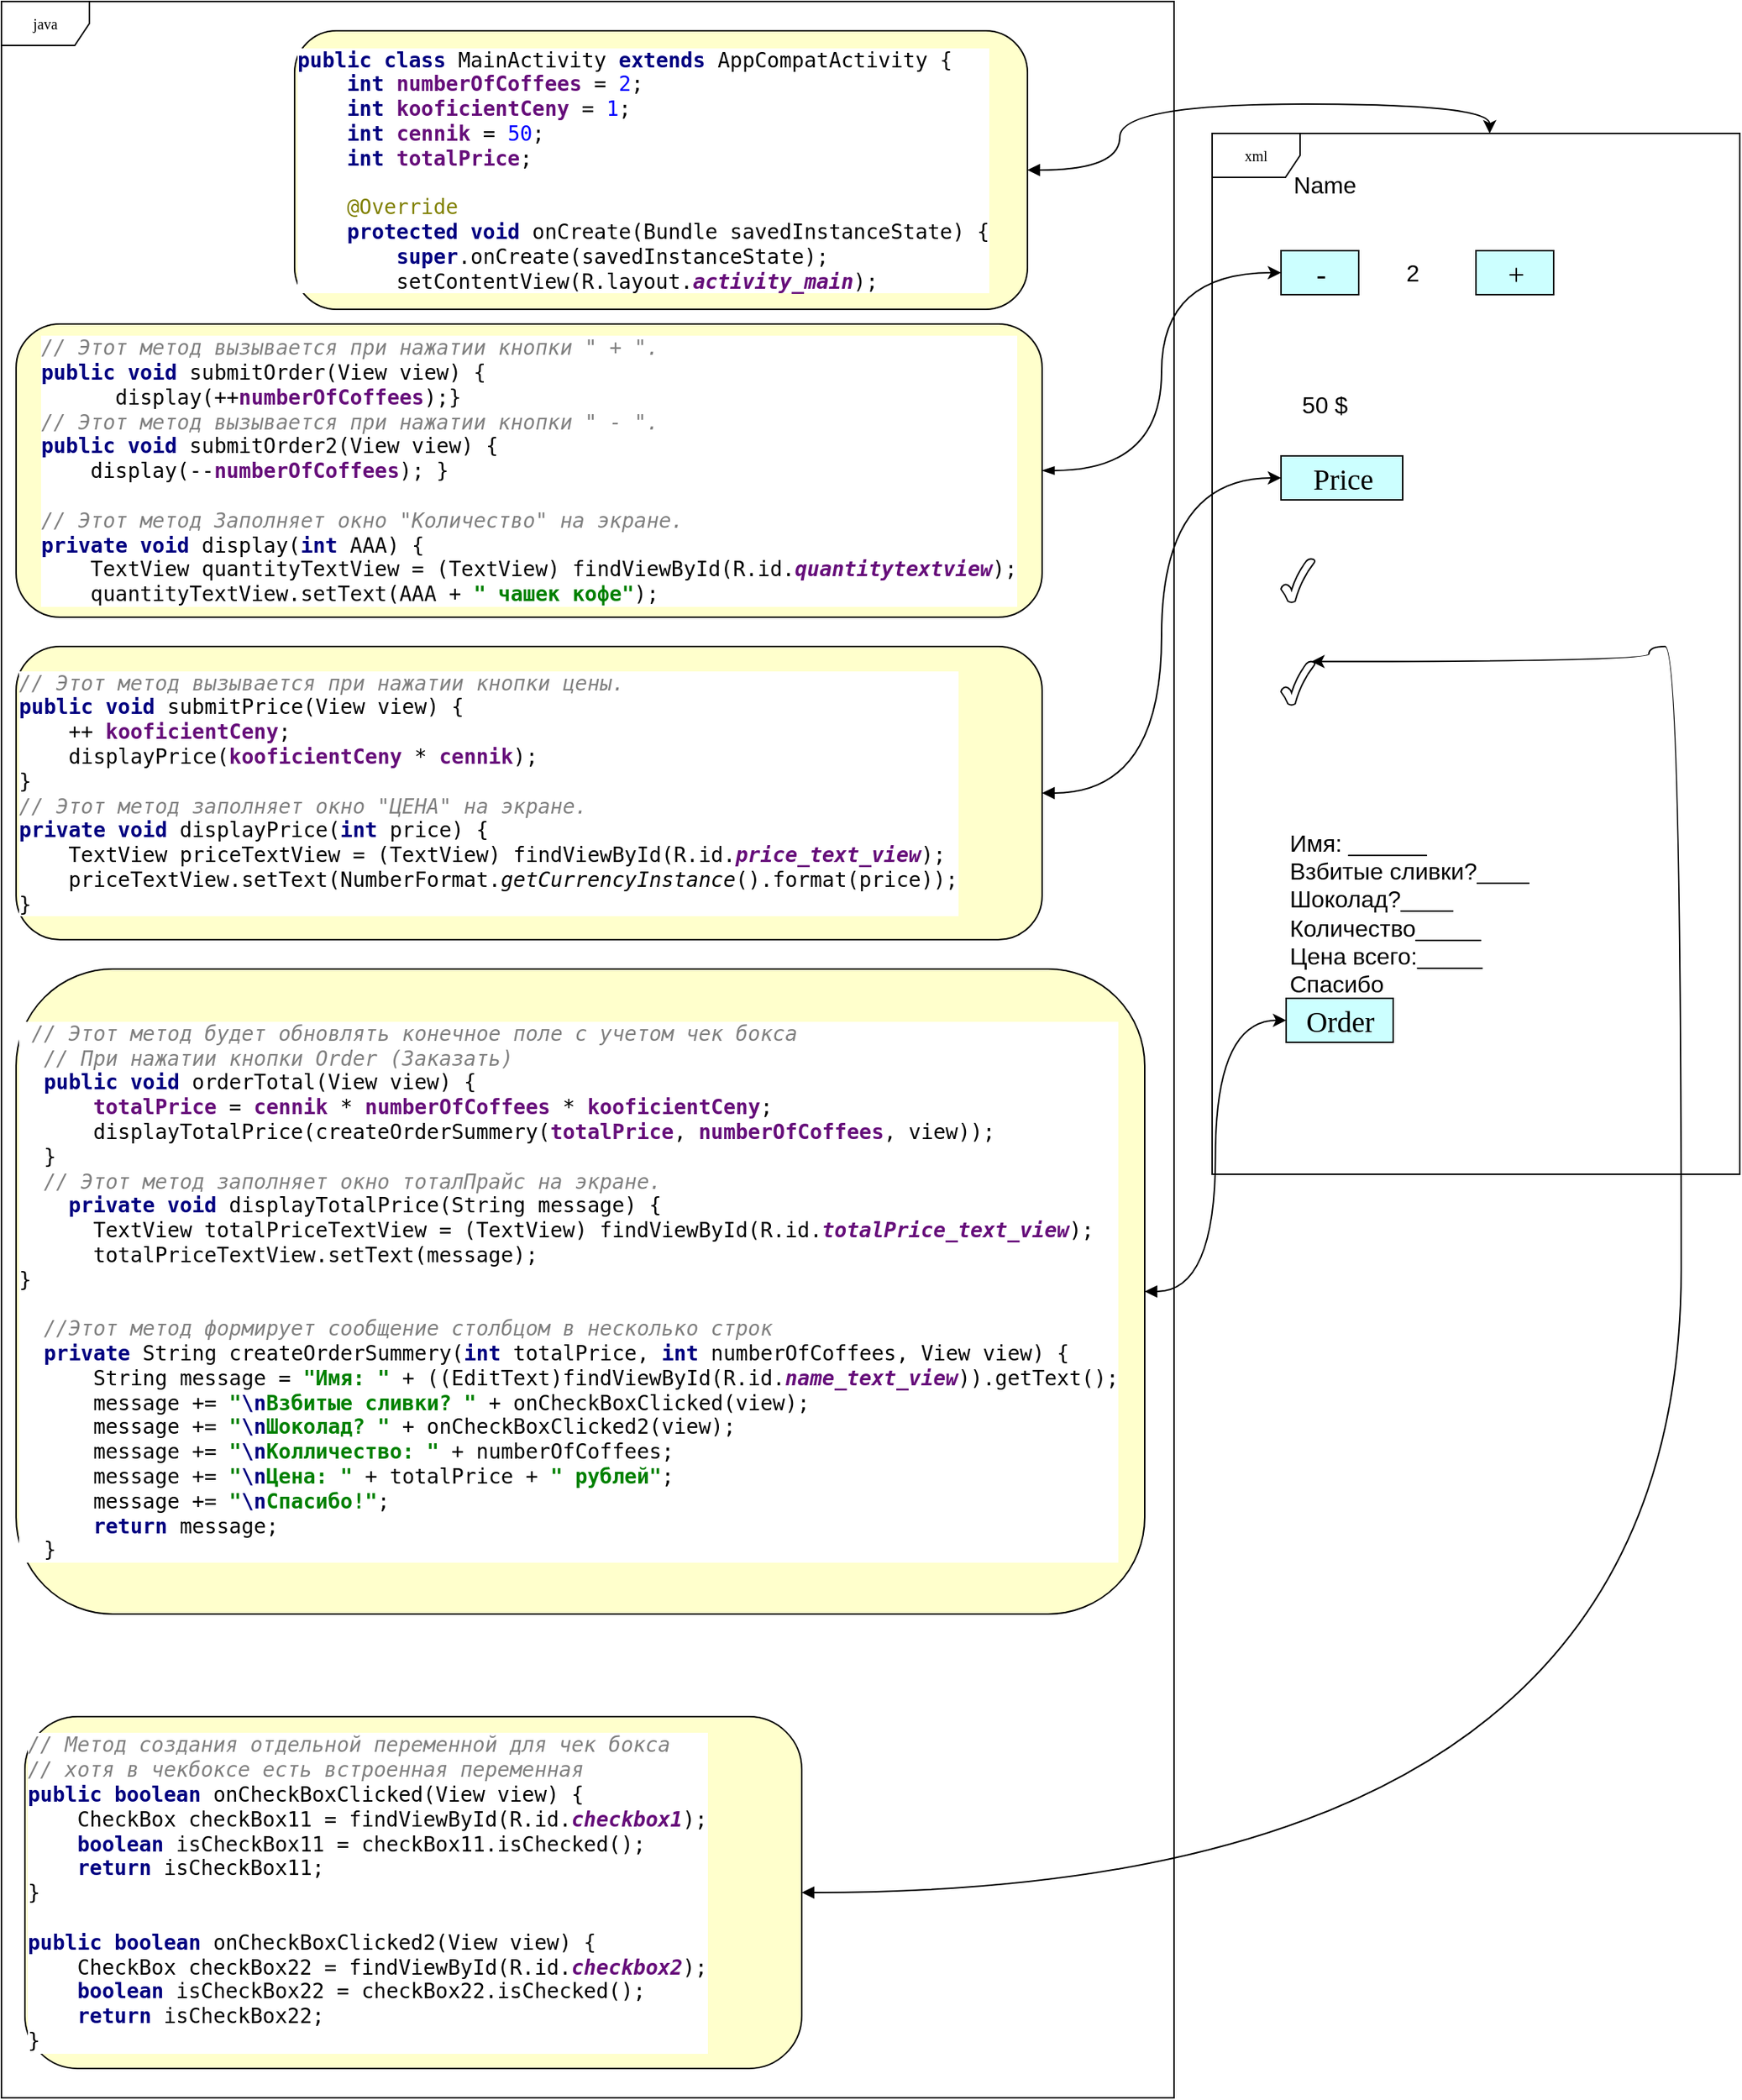 <mxfile version="20.7.4" type="device"><diagram id="fTh5MJ96ZfEBjHuStufl" name="JastJava"><mxGraphModel dx="3550" dy="2075" grid="1" gridSize="10" guides="1" tooltips="1" connect="1" arrows="1" fold="1" page="1" pageScale="1.5" pageWidth="827" pageHeight="1169" math="0" shadow="0"><root><mxCell id="0"/><mxCell id="1" parent="0"/><mxCell id="TjNABbFMx3w0kVDh5vmo-1" value="xml" style="shape=umlFrame;whiteSpace=wrap;html=1;rounded=0;shadow=0;comic=0;labelBackgroundColor=none;strokeWidth=1;fontFamily=Verdana;fontSize=10;align=center;" vertex="1" parent="1"><mxGeometry x="840" y="100" width="360" height="710" as="geometry"/></mxCell><mxCell id="TjNABbFMx3w0kVDh5vmo-2" value="java" style="shape=umlFrame;whiteSpace=wrap;html=1;rounded=0;shadow=0;comic=0;labelBackgroundColor=none;strokeWidth=1;fontFamily=Verdana;fontSize=10;align=center;" vertex="1" parent="1"><mxGeometry x="14" y="10" width="800" height="1430" as="geometry"/></mxCell><mxCell id="TGwIvReeQ_TRtxQoMEI--1" value="&lt;font style=&quot;font-size: 20px;&quot;&gt;-&lt;/font&gt;" style="html=1;rounded=0;shadow=0;comic=0;labelBackgroundColor=none;strokeWidth=1;fontFamily=Verdana;fontSize=10;align=center;fillColor=#CCFFFF;" vertex="1" parent="1"><mxGeometry x="887" y="180" width="53" height="30" as="geometry"/></mxCell><mxCell id="TGwIvReeQ_TRtxQoMEI--2" value="Name" style="text;html=1;strokeColor=none;fillColor=none;align=center;verticalAlign=middle;whiteSpace=wrap;rounded=0;fontSize=16;fontColor=#000000;" vertex="1" parent="1"><mxGeometry x="887" y="120" width="60" height="30" as="geometry"/></mxCell><mxCell id="TGwIvReeQ_TRtxQoMEI--3" value="&lt;font style=&quot;font-size: 20px;&quot;&gt;+&lt;/font&gt;" style="html=1;rounded=0;shadow=0;comic=0;labelBackgroundColor=none;strokeWidth=1;fontFamily=Verdana;fontSize=10;align=center;fillColor=#CCFFFF;" vertex="1" parent="1"><mxGeometry x="1020" y="180" width="53" height="30" as="geometry"/></mxCell><mxCell id="TGwIvReeQ_TRtxQoMEI--4" value="2" style="text;html=1;strokeColor=none;fillColor=none;align=center;verticalAlign=middle;whiteSpace=wrap;rounded=0;fontSize=16;fontColor=#000000;" vertex="1" parent="1"><mxGeometry x="947" y="180" width="60" height="30" as="geometry"/></mxCell><mxCell id="TGwIvReeQ_TRtxQoMEI--5" value="50 $" style="text;html=1;strokeColor=none;fillColor=none;align=center;verticalAlign=middle;whiteSpace=wrap;rounded=0;fontSize=16;fontColor=#000000;" vertex="1" parent="1"><mxGeometry x="887" y="270" width="60" height="30" as="geometry"/></mxCell><mxCell id="TGwIvReeQ_TRtxQoMEI--6" value="&lt;font style=&quot;font-size: 20px;&quot;&gt;Price&lt;/font&gt;" style="html=1;rounded=0;shadow=0;comic=0;labelBackgroundColor=none;strokeWidth=1;fontFamily=Verdana;fontSize=10;align=center;fillColor=#CCFFFF;" vertex="1" parent="1"><mxGeometry x="887" y="320" width="83" height="30" as="geometry"/></mxCell><mxCell id="TGwIvReeQ_TRtxQoMEI--8" value="" style="verticalLabelPosition=bottom;verticalAlign=top;html=1;shape=mxgraph.basic.tick;strokeColor=default;fontSize=20;" vertex="1" parent="1"><mxGeometry x="887" y="390" width="23" height="30" as="geometry"/></mxCell><mxCell id="TGwIvReeQ_TRtxQoMEI--9" value="" style="verticalLabelPosition=bottom;verticalAlign=top;html=1;shape=mxgraph.basic.tick;strokeColor=default;fontSize=20;" vertex="1" parent="1"><mxGeometry x="887" y="460" width="23" height="30" as="geometry"/></mxCell><mxCell id="TGwIvReeQ_TRtxQoMEI--10" value="&lt;font style=&quot;font-size: 20px;&quot;&gt;Order&lt;/font&gt;" style="html=1;rounded=0;shadow=0;comic=0;labelBackgroundColor=none;strokeWidth=1;fontFamily=Verdana;fontSize=10;align=center;fillColor=#CCFFFF;" vertex="1" parent="1"><mxGeometry x="890.5" y="690" width="73" height="30" as="geometry"/></mxCell><mxCell id="TGwIvReeQ_TRtxQoMEI--11" value="Имя: ______&lt;br&gt;Взбитые сливки?____&lt;br&gt;Шоколад?____&lt;br&gt;Количество_____&lt;br&gt;Цена всего:_____&lt;br&gt;Спасибо" style="text;html=1;strokeColor=none;fillColor=none;align=left;verticalAlign=middle;whiteSpace=wrap;rounded=0;fontSize=16;fontColor=#000000;" vertex="1" parent="1"><mxGeometry x="890.5" y="577" width="186.5" height="110" as="geometry"/></mxCell><mxCell id="5U4jA8aItg54zwS9QVXO-1" style="edgeStyle=orthogonalEdgeStyle;rounded=0;orthogonalLoop=1;jettySize=auto;html=1;entryX=0.526;entryY=0;entryDx=0;entryDy=0;entryPerimeter=0;fontSize=14;curved=1;startArrow=block;startFill=1;" edge="1" parent="1" source="TGwIvReeQ_TRtxQoMEI--12" target="TjNABbFMx3w0kVDh5vmo-1"><mxGeometry relative="1" as="geometry"/></mxCell><mxCell id="TGwIvReeQ_TRtxQoMEI--12" value="&lt;pre style=&quot;background-color: rgb(255, 255, 255); font-family: &amp;quot;JetBrains Mono&amp;quot;, monospace; font-size: 14px;&quot;&gt;&lt;pre style=&quot;font-family: &amp;quot;JetBrains Mono&amp;quot;, monospace;&quot;&gt;&lt;span style=&quot;color:#000080;font-weight:bold;&quot;&gt;public class &lt;/span&gt;MainActivity &lt;span style=&quot;color:#000080;font-weight:bold;&quot;&gt;extends &lt;/span&gt;AppCompatActivity {&lt;br&gt;    &lt;span style=&quot;color:#000080;font-weight:bold;&quot;&gt;int &lt;/span&gt;&lt;span style=&quot;color:#660e7a;font-weight:bold;&quot;&gt;numberOfCoffees &lt;/span&gt;= &lt;span style=&quot;color:#0000ff;&quot;&gt;2&lt;/span&gt;;&lt;br&gt;    &lt;span style=&quot;color:#000080;font-weight:bold;&quot;&gt;int &lt;/span&gt;&lt;span style=&quot;color:#660e7a;font-weight:bold;&quot;&gt;kooficientCeny &lt;/span&gt;= &lt;span style=&quot;color:#0000ff;&quot;&gt;1&lt;/span&gt;;&lt;br&gt;    &lt;span style=&quot;color:#000080;font-weight:bold;&quot;&gt;int &lt;/span&gt;&lt;span style=&quot;color:#660e7a;font-weight:bold;&quot;&gt;cennik &lt;/span&gt;= &lt;span style=&quot;color:#0000ff;&quot;&gt;50&lt;/span&gt;;&lt;br&gt;    &lt;span style=&quot;color:#000080;font-weight:bold;&quot;&gt;int &lt;/span&gt;&lt;span style=&quot;color:#660e7a;font-weight:bold;&quot;&gt;totalPrice&lt;/span&gt;;&lt;br&gt;&lt;br&gt;    &lt;span style=&quot;color:#808000;&quot;&gt;@Override&lt;br&gt;&lt;/span&gt;&lt;span style=&quot;color:#808000;&quot;&gt;    &lt;/span&gt;&lt;span style=&quot;color:#000080;font-weight:bold;&quot;&gt;protected void &lt;/span&gt;onCreate(Bundle savedInstanceState) {&lt;br&gt;        &lt;span style=&quot;color:#000080;font-weight:bold;&quot;&gt;super&lt;/span&gt;.onCreate(savedInstanceState);&lt;br&gt;        setContentView(R.layout.&lt;span style=&quot;color:#660e7a;font-weight:bold;font-style:italic;&quot;&gt;activity_main&lt;/span&gt;);&lt;/pre&gt;&lt;/pre&gt;" style="rounded=1;whiteSpace=wrap;html=1;labelBackgroundColor=none;strokeColor=default;fontSize=20;fillColor=#FFFFCC;align=left;" vertex="1" parent="1"><mxGeometry x="214" y="30" width="500" height="190" as="geometry"/></mxCell><mxCell id="5U4jA8aItg54zwS9QVXO-2" style="edgeStyle=orthogonalEdgeStyle;rounded=0;orthogonalLoop=1;jettySize=auto;html=1;entryX=0;entryY=0.5;entryDx=0;entryDy=0;fontSize=14;curved=1;startArrow=blockThin;startFill=1;" edge="1" parent="1" source="TGwIvReeQ_TRtxQoMEI--13" target="TGwIvReeQ_TRtxQoMEI--1"><mxGeometry relative="1" as="geometry"/></mxCell><mxCell id="TGwIvReeQ_TRtxQoMEI--13" value="&lt;pre style=&quot;border-color: var(--border-color); text-align: left; background-color: rgb(255, 255, 255); font-family: &amp;quot;JetBrains Mono&amp;quot;, monospace;&quot;&gt;&lt;span style=&quot;border-color: var(--border-color); color: rgb(128, 128, 128); font-style: italic;&quot;&gt;// Этот метод вызывается при нажатии кнопки &quot; + &quot;.&lt;br style=&quot;border-color: var(--border-color);&quot;&gt;&lt;/span&gt;&lt;span style=&quot;border-color: var(--border-color); color: rgb(0, 0, 128); font-weight: bold;&quot;&gt;public void &lt;/span&gt;submitOrder(View view) {&lt;br style=&quot;border-color: var(--border-color);&quot;&gt;      display(++&lt;span style=&quot;border-color: var(--border-color); color: rgb(102, 14, 122); font-weight: bold;&quot;&gt;numberOfCoffees&lt;/span&gt;);}&lt;br style=&quot;border-color: var(--border-color);&quot;&gt;&lt;span style=&quot;border-color: var(--border-color); color: rgb(128, 128, 128); font-style: italic;&quot;&gt;// Этот метод вызывается при нажатии кнопки &quot; - &quot;.&lt;br style=&quot;border-color: var(--border-color);&quot;&gt;&lt;/span&gt;&lt;span style=&quot;border-color: var(--border-color); color: rgb(0, 0, 128); font-weight: bold;&quot;&gt;public void &lt;/span&gt;submitOrder2(View view) {&lt;br style=&quot;border-color: var(--border-color);&quot;&gt;    display(--&lt;span style=&quot;border-color: var(--border-color); color: rgb(102, 14, 122); font-weight: bold;&quot;&gt;numberOfCoffees&lt;/span&gt;); }&lt;br style=&quot;border-color: var(--border-color);&quot;&gt;&lt;br style=&quot;border-color: var(--border-color);&quot;&gt;&lt;span style=&quot;border-color: var(--border-color); color: rgb(128, 128, 128); font-style: italic;&quot;&gt;// Этот метод Заполняет окно &quot;Количество&quot; на экране.&lt;br style=&quot;border-color: var(--border-color);&quot;&gt;&lt;/span&gt;&lt;span style=&quot;border-color: var(--border-color); color: rgb(0, 0, 128); font-weight: bold;&quot;&gt;private void &lt;/span&gt;display(&lt;span style=&quot;border-color: var(--border-color); color: rgb(0, 0, 128); font-weight: bold;&quot;&gt;int &lt;/span&gt;AAA) {&lt;br style=&quot;border-color: var(--border-color);&quot;&gt;    TextView quantityTextView = (TextView) findViewById(R.id.&lt;span style=&quot;border-color: var(--border-color); color: rgb(102, 14, 122); font-weight: bold; font-style: italic;&quot;&gt;quantitytextview&lt;/span&gt;);&lt;br style=&quot;border-color: var(--border-color);&quot;&gt;    quantityTextView.setText(AAA + &lt;span style=&quot;border-color: var(--border-color); color: rgb(0, 128, 0); font-weight: bold;&quot;&gt;&quot; чашек кофе&quot;&lt;/span&gt;);&lt;/pre&gt;" style="rounded=1;whiteSpace=wrap;html=1;labelBackgroundColor=none;strokeColor=default;fontSize=14;fillColor=#FFFFCC;" vertex="1" parent="1"><mxGeometry x="24" y="230" width="700" height="200" as="geometry"/></mxCell><mxCell id="5U4jA8aItg54zwS9QVXO-3" style="edgeStyle=orthogonalEdgeStyle;rounded=0;orthogonalLoop=1;jettySize=auto;html=1;entryX=0;entryY=0.5;entryDx=0;entryDy=0;fontSize=14;curved=1;startArrow=block;startFill=1;" edge="1" parent="1" source="TGwIvReeQ_TRtxQoMEI--14" target="TGwIvReeQ_TRtxQoMEI--6"><mxGeometry relative="1" as="geometry"/></mxCell><mxCell id="TGwIvReeQ_TRtxQoMEI--14" value="&lt;pre style=&quot;background-color: rgb(255, 255, 255); font-family: &amp;quot;JetBrains Mono&amp;quot;, monospace;&quot;&gt;&lt;span style=&quot;color:#808080;font-style:italic;&quot;&gt;// Этот метод вызывается при нажатии кнопки цены.&lt;br&gt;&lt;/span&gt;&lt;span style=&quot;color:#000080;font-weight:bold;&quot;&gt;public void &lt;/span&gt;submitPrice(View view) {&lt;br&gt;    ++ &lt;span style=&quot;color:#660e7a;font-weight:bold;&quot;&gt;kooficientCeny&lt;/span&gt;;&lt;br&gt;    displayPrice(&lt;span style=&quot;color:#660e7a;font-weight:bold;&quot;&gt;kooficientCeny &lt;/span&gt;* &lt;span style=&quot;color:#660e7a;font-weight:bold;&quot;&gt;cennik&lt;/span&gt;);&lt;br&gt;}&lt;br&gt;&lt;span style=&quot;color:#808080;font-style:italic;&quot;&gt;// Этот метод заполняет окно &quot;ЦЕНА&quot; на экране.&lt;br&gt;&lt;/span&gt;&lt;span style=&quot;color:#000080;font-weight:bold;&quot;&gt;private void &lt;/span&gt;displayPrice(&lt;span style=&quot;color:#000080;font-weight:bold;&quot;&gt;int &lt;/span&gt;price) {&lt;br&gt;    TextView priceTextView = (TextView) findViewById(R.id.&lt;span style=&quot;color:#660e7a;font-weight:bold;font-style:italic;&quot;&gt;price_text_view&lt;/span&gt;);&lt;br&gt;    priceTextView.setText(NumberFormat.&lt;span style=&quot;font-style:italic;&quot;&gt;getCurrencyInstance&lt;/span&gt;().format(price));&lt;br&gt;}&lt;/pre&gt;" style="rounded=1;whiteSpace=wrap;html=1;labelBackgroundColor=none;strokeColor=default;fontSize=14;fillColor=#FFFFCC;align=left;" vertex="1" parent="1"><mxGeometry x="24" y="450" width="700" height="200" as="geometry"/></mxCell><mxCell id="5U4jA8aItg54zwS9QVXO-4" style="edgeStyle=orthogonalEdgeStyle;curved=1;rounded=0;orthogonalLoop=1;jettySize=auto;html=1;entryX=0;entryY=0.5;entryDx=0;entryDy=0;fontSize=14;startArrow=block;startFill=1;" edge="1" parent="1" source="TGwIvReeQ_TRtxQoMEI--15" target="TGwIvReeQ_TRtxQoMEI--10"><mxGeometry relative="1" as="geometry"/></mxCell><mxCell id="TGwIvReeQ_TRtxQoMEI--15" value="&lt;pre style=&quot;background-color: rgb(255, 255, 255); font-family: &amp;quot;JetBrains Mono&amp;quot;, monospace;&quot;&gt;&lt;pre style=&quot;font-family: &amp;quot;JetBrains Mono&amp;quot;, monospace;&quot;&gt; &lt;span style=&quot;color:#808080;font-style:italic;&quot;&gt;// Этот метод будет обновлять конечное поле с учетом чек бокса&lt;br&gt;&lt;/span&gt;&lt;span style=&quot;color:#808080;font-style:italic;&quot;&gt;  // При нажатии кнопки Order (Заказать)&lt;br&gt;&lt;/span&gt;&lt;span style=&quot;color:#808080;font-style:italic;&quot;&gt;  &lt;/span&gt;&lt;span style=&quot;color:#000080;font-weight:bold;&quot;&gt;public void &lt;/span&gt;orderTotal(View view) {&lt;br&gt;      &lt;span style=&quot;color:#660e7a;font-weight:bold;&quot;&gt;totalPrice &lt;/span&gt;= &lt;span style=&quot;color:#660e7a;font-weight:bold;&quot;&gt;cennik &lt;/span&gt;* &lt;span style=&quot;color:#660e7a;font-weight:bold;&quot;&gt;numberOfCoffees &lt;/span&gt;* &lt;span style=&quot;color:#660e7a;font-weight:bold;&quot;&gt;kooficientCeny&lt;/span&gt;;&lt;br&gt;      displayTotalPrice(createOrderSummery(&lt;span style=&quot;color:#660e7a;font-weight:bold;&quot;&gt;totalPrice&lt;/span&gt;, &lt;span style=&quot;color:#660e7a;font-weight:bold;&quot;&gt;numberOfCoffees&lt;/span&gt;, view));&lt;br&gt;  }&lt;br&gt;  &lt;span style=&quot;color:#808080;font-style:italic;&quot;&gt;// Этот метод заполняет окно тоталПрайс на экране.&lt;br&gt;&lt;/span&gt;&lt;span style=&quot;color:#808080;font-style:italic;&quot;&gt;  &lt;/span&gt;&lt;span style=&quot;color:#808080;font-style:italic;&quot;&gt;  &lt;/span&gt;&lt;span style=&quot;color:#000080;font-weight:bold;&quot;&gt;private void &lt;/span&gt;displayTotalPrice(String message) {&lt;br&gt;      TextView totalPriceTextView = (TextView) findViewById(R.id.&lt;span style=&quot;color:#660e7a;font-weight:bold;font-style:italic;&quot;&gt;totalPrice_text_view&lt;/span&gt;);&lt;br&gt;      totalPriceTextView.setText(message);&lt;br&gt;}&lt;br&gt;&lt;br&gt;  &lt;span style=&quot;color:#808080;font-style:italic;&quot;&gt;//Этот метод формирует сообщение столбцом в несколько строк&lt;br&gt;&lt;/span&gt;&lt;span style=&quot;color:#808080;font-style:italic;&quot;&gt;  &lt;/span&gt;&lt;span style=&quot;color:#000080;font-weight:bold;&quot;&gt;private &lt;/span&gt;String createOrderSummery(&lt;span style=&quot;color:#000080;font-weight:bold;&quot;&gt;int &lt;/span&gt;totalPrice, &lt;span style=&quot;color:#000080;font-weight:bold;&quot;&gt;int &lt;/span&gt;numberOfCoffees, View view) {&lt;br&gt;      String message = &lt;span style=&quot;color:#008000;font-weight:bold;&quot;&gt;&quot;Имя: &quot; &lt;/span&gt;+ ((EditText)findViewById(R.id.&lt;span style=&quot;color:#660e7a;font-weight:bold;font-style:italic;&quot;&gt;name_text_view&lt;/span&gt;)).getText();&lt;br&gt;      message += &lt;span style=&quot;color:#008000;font-weight:bold;&quot;&gt;&quot;&lt;/span&gt;&lt;span style=&quot;color:#000080;font-weight:bold;&quot;&gt;\n&lt;/span&gt;&lt;span style=&quot;color:#008000;font-weight:bold;&quot;&gt;Взбитые сливки? &quot; &lt;/span&gt;+ onCheckBoxClicked(view);&lt;br&gt;      message += &lt;span style=&quot;color:#008000;font-weight:bold;&quot;&gt;&quot;&lt;/span&gt;&lt;span style=&quot;color:#000080;font-weight:bold;&quot;&gt;\n&lt;/span&gt;&lt;span style=&quot;color:#008000;font-weight:bold;&quot;&gt;Шоколад? &quot; &lt;/span&gt;+ onCheckBoxClicked2(view);&lt;br&gt;      message += &lt;span style=&quot;color:#008000;font-weight:bold;&quot;&gt;&quot;&lt;/span&gt;&lt;span style=&quot;color:#000080;font-weight:bold;&quot;&gt;\n&lt;/span&gt;&lt;span style=&quot;color:#008000;font-weight:bold;&quot;&gt;Колличество: &quot; &lt;/span&gt;+ numberOfCoffees;&lt;br&gt;      message += &lt;span style=&quot;color:#008000;font-weight:bold;&quot;&gt;&quot;&lt;/span&gt;&lt;span style=&quot;color:#000080;font-weight:bold;&quot;&gt;\n&lt;/span&gt;&lt;span style=&quot;color:#008000;font-weight:bold;&quot;&gt;Цена: &quot; &lt;/span&gt;+ totalPrice + &lt;span style=&quot;color:#008000;font-weight:bold;&quot;&gt;&quot; рублей&quot;&lt;/span&gt;;&lt;br&gt;      message += &lt;span style=&quot;color:#008000;font-weight:bold;&quot;&gt;&quot;&lt;/span&gt;&lt;span style=&quot;color:#000080;font-weight:bold;&quot;&gt;\n&lt;/span&gt;&lt;span style=&quot;color:#008000;font-weight:bold;&quot;&gt;Спасибо!&quot;&lt;/span&gt;;&lt;br&gt;      &lt;span style=&quot;color:#000080;font-weight:bold;&quot;&gt;return &lt;/span&gt;message;&lt;br&gt;  }&lt;/pre&gt;&lt;/pre&gt;" style="rounded=1;whiteSpace=wrap;html=1;labelBackgroundColor=none;strokeColor=default;fontSize=14;fillColor=#FFFFCC;align=left;" vertex="1" parent="1"><mxGeometry x="24" y="670" width="770" height="440" as="geometry"/></mxCell><mxCell id="5U4jA8aItg54zwS9QVXO-5" style="edgeStyle=orthogonalEdgeStyle;curved=1;rounded=0;orthogonalLoop=1;jettySize=auto;html=1;fontSize=14;startArrow=block;startFill=1;entryX=0.9;entryY=0.01;entryDx=0;entryDy=0;entryPerimeter=0;" edge="1" parent="1" source="TGwIvReeQ_TRtxQoMEI--16" target="TGwIvReeQ_TRtxQoMEI--9"><mxGeometry relative="1" as="geometry"><mxPoint x="930" y="394" as="targetPoint"/><Array as="points"><mxPoint x="1160" y="1300"/><mxPoint x="1160" y="450"/><mxPoint x="1138" y="450"/><mxPoint x="1138" y="460"/></Array></mxGeometry></mxCell><mxCell id="TGwIvReeQ_TRtxQoMEI--16" value="&lt;pre style=&quot;background-color: rgb(255, 255, 255); font-family: &amp;quot;JetBrains Mono&amp;quot;, monospace;&quot;&gt;&lt;span style=&quot;color:#808080;font-style:italic;&quot;&gt;// Метод создания отдельной переменной для чек бокса&lt;br&gt;&lt;/span&gt;&lt;span style=&quot;color:#808080;font-style:italic;&quot;&gt;// хотя в чекбоксе есть встроенная переменная&lt;br&gt;&lt;/span&gt;&lt;span style=&quot;color:#000080;font-weight:bold;&quot;&gt;public boolean &lt;/span&gt;onCheckBoxClicked(View view) {&lt;br&gt;    CheckBox checkBox11 = findViewById(R.id.&lt;span style=&quot;color:#660e7a;font-weight:bold;font-style:italic;&quot;&gt;checkbox1&lt;/span&gt;);&lt;br&gt;    &lt;span style=&quot;color:#000080;font-weight:bold;&quot;&gt;boolean &lt;/span&gt;isCheckBox11 = checkBox11.isChecked();&lt;br&gt;    &lt;span style=&quot;color:#000080;font-weight:bold;&quot;&gt;return &lt;/span&gt;isCheckBox11;&lt;br&gt;}&lt;br&gt;&lt;br&gt;&lt;span style=&quot;color:#000080;font-weight:bold;&quot;&gt;public boolean &lt;/span&gt;onCheckBoxClicked2(View view) {&lt;br&gt;    CheckBox checkBox22 = findViewById(R.id.&lt;span style=&quot;color:#660e7a;font-weight:bold;font-style:italic;&quot;&gt;checkbox2&lt;/span&gt;);&lt;br&gt;    &lt;span style=&quot;color:#000080;font-weight:bold;&quot;&gt;boolean &lt;/span&gt;isCheckBox22 = checkBox22.isChecked();&lt;br&gt;    &lt;span style=&quot;color:#000080;font-weight:bold;&quot;&gt;return &lt;/span&gt;isCheckBox22;&lt;br&gt;}&lt;/pre&gt;" style="rounded=1;whiteSpace=wrap;html=1;labelBackgroundColor=none;strokeColor=default;fontSize=14;fillColor=#FFFFCC;align=left;" vertex="1" parent="1"><mxGeometry x="30" y="1180" width="530" height="240" as="geometry"/></mxCell></root></mxGraphModel></diagram></mxfile>
